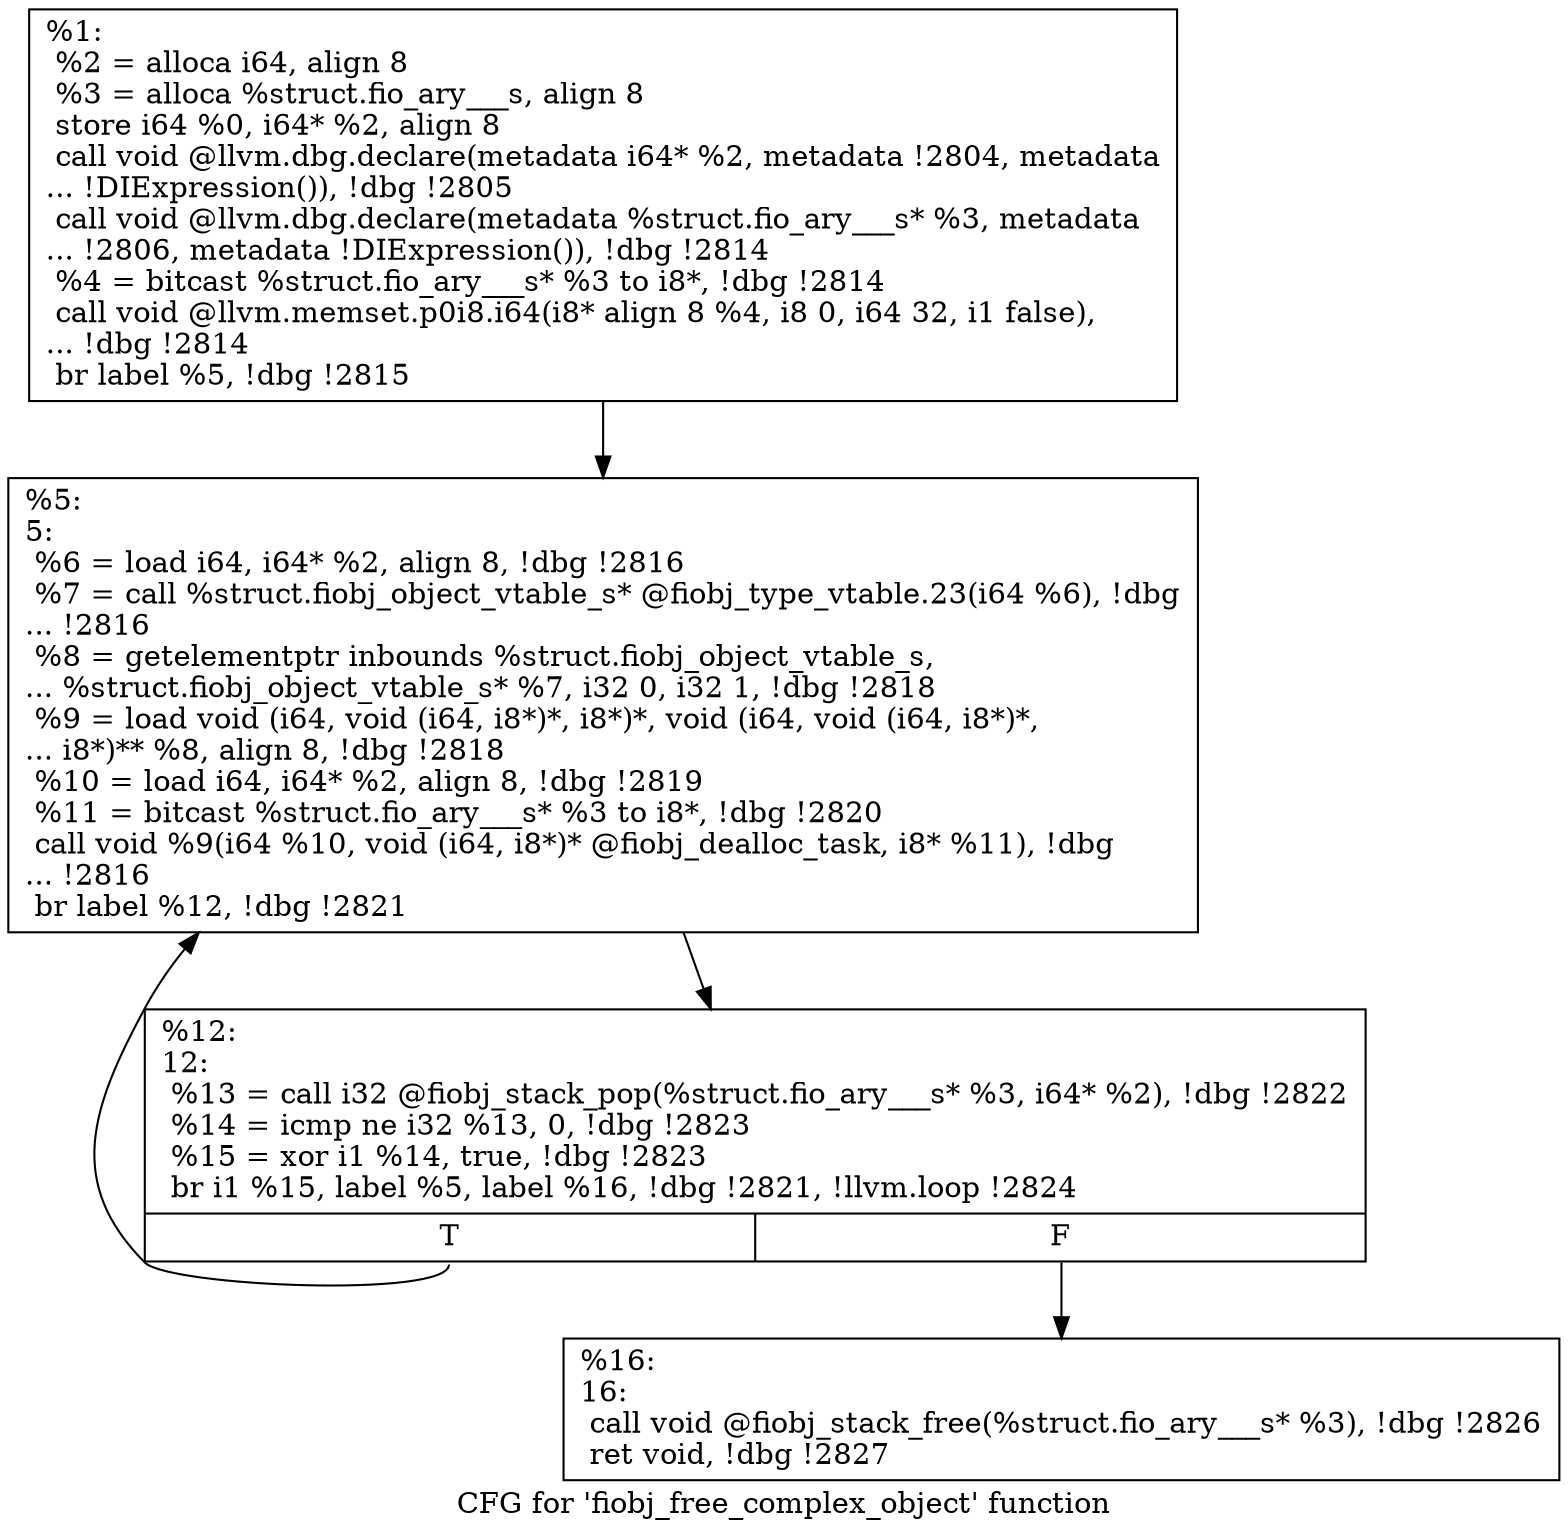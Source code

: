 digraph "CFG for 'fiobj_free_complex_object' function" {
	label="CFG for 'fiobj_free_complex_object' function";

	Node0x556851e0ac60 [shape=record,label="{%1:\l  %2 = alloca i64, align 8\l  %3 = alloca %struct.fio_ary___s, align 8\l  store i64 %0, i64* %2, align 8\l  call void @llvm.dbg.declare(metadata i64* %2, metadata !2804, metadata\l... !DIExpression()), !dbg !2805\l  call void @llvm.dbg.declare(metadata %struct.fio_ary___s* %3, metadata\l... !2806, metadata !DIExpression()), !dbg !2814\l  %4 = bitcast %struct.fio_ary___s* %3 to i8*, !dbg !2814\l  call void @llvm.memset.p0i8.i64(i8* align 8 %4, i8 0, i64 32, i1 false),\l... !dbg !2814\l  br label %5, !dbg !2815\l}"];
	Node0x556851e0ac60 -> Node0x556851e0c880;
	Node0x556851e0c880 [shape=record,label="{%5:\l5:                                                \l  %6 = load i64, i64* %2, align 8, !dbg !2816\l  %7 = call %struct.fiobj_object_vtable_s* @fiobj_type_vtable.23(i64 %6), !dbg\l... !2816\l  %8 = getelementptr inbounds %struct.fiobj_object_vtable_s,\l... %struct.fiobj_object_vtable_s* %7, i32 0, i32 1, !dbg !2818\l  %9 = load void (i64, void (i64, i8*)*, i8*)*, void (i64, void (i64, i8*)*,\l... i8*)** %8, align 8, !dbg !2818\l  %10 = load i64, i64* %2, align 8, !dbg !2819\l  %11 = bitcast %struct.fio_ary___s* %3 to i8*, !dbg !2820\l  call void %9(i64 %10, void (i64, i8*)* @fiobj_dealloc_task, i8* %11), !dbg\l... !2816\l  br label %12, !dbg !2821\l}"];
	Node0x556851e0c880 -> Node0x556851e0c8d0;
	Node0x556851e0c8d0 [shape=record,label="{%12:\l12:                                               \l  %13 = call i32 @fiobj_stack_pop(%struct.fio_ary___s* %3, i64* %2), !dbg !2822\l  %14 = icmp ne i32 %13, 0, !dbg !2823\l  %15 = xor i1 %14, true, !dbg !2823\l  br i1 %15, label %5, label %16, !dbg !2821, !llvm.loop !2824\l|{<s0>T|<s1>F}}"];
	Node0x556851e0c8d0:s0 -> Node0x556851e0c880;
	Node0x556851e0c8d0:s1 -> Node0x556851e0c920;
	Node0x556851e0c920 [shape=record,label="{%16:\l16:                                               \l  call void @fiobj_stack_free(%struct.fio_ary___s* %3), !dbg !2826\l  ret void, !dbg !2827\l}"];
}
